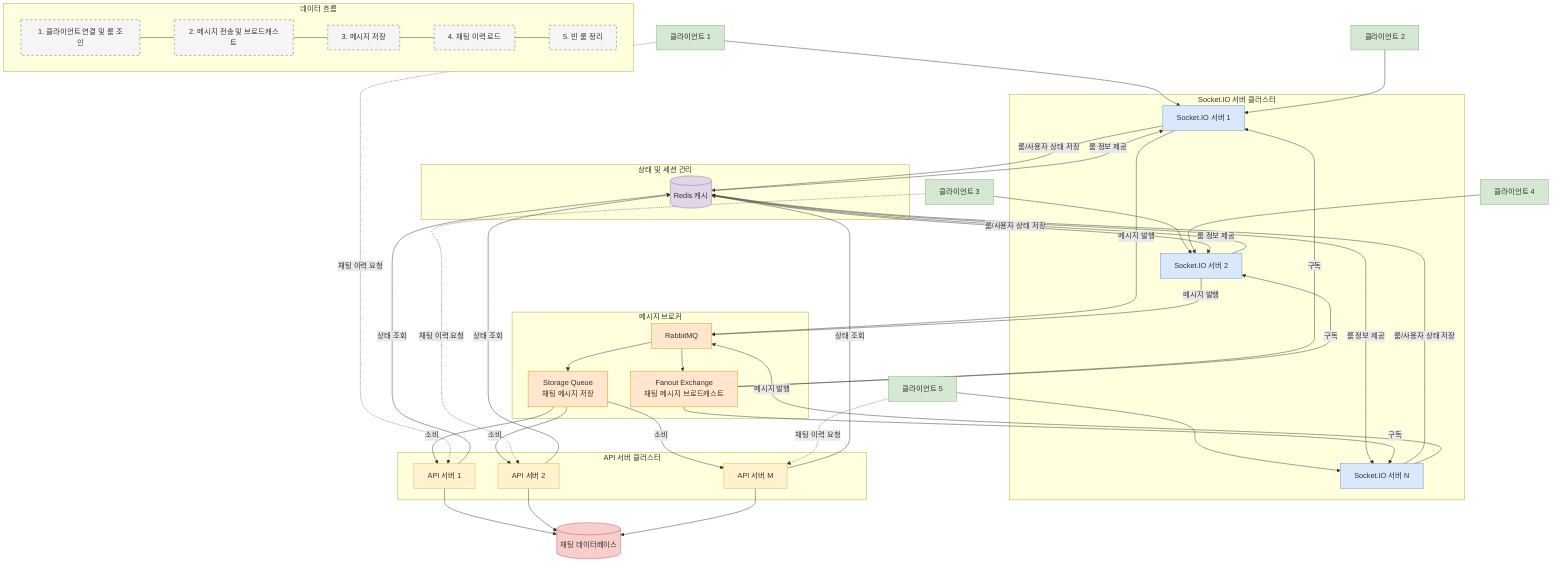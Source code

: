 graph TD
%% 클라이언트
    Client1[클라이언트 1] --> Socket1
    Client2[클라이언트 2] --> Socket1
    Client3[클라이언트 3] --> Socket2
    Client4[클라이언트 4] --> Socket2
    Client5[클라이언트 5] --> SocketN

%% 소켓 서버
    subgraph "Socket.IO 서버 클러스터"
        Socket1[Socket.IO 서버 1]
        Socket2[Socket.IO 서버 2]
        SocketN[Socket.IO 서버 N]
    end

%% Redis 상태 관리
    subgraph "상태 및 세션 관리"
        Redis[(Redis 캐시)]
        Redis -->|룸 정보 제공| Socket1
        Redis -->|룸 정보 제공| Socket2
        Redis -->|룸 정보 제공| SocketN
        Socket1 -->|룸/사용자 상태 저장| Redis
        Socket2 -->|룸/사용자 상태 저장| Redis
        SocketN -->|룸/사용자 상태 저장| Redis
    end

%% RabbitMQ 브로커
    Socket1 --> |메시지 발행| RabbitMQ
    Socket2 --> |메시지 발행| RabbitMQ
    SocketN --> |메시지 발행| RabbitMQ

    subgraph "메시지 브로커"
        RabbitMQ[RabbitMQ]
        RabbitMQ --> FanoutExchange[Fanout Exchange\n채팅 메시지 브로드캐스트]
        RabbitMQ --> StorageQueue[Storage Queue\n채팅 메시지 저장]
    end

%% 메시지 브로드캐스트
    FanoutExchange --> |구독| Socket1
    FanoutExchange --> |구독| Socket2
    FanoutExchange --> |구독| SocketN

%% 메시지 저장
    StorageQueue --> |소비| API1
    StorageQueue --> |소비| API2
    StorageQueue --> |소비| APIm

%% API 서버
    subgraph "API 서버 클러스터"
        API1[API 서버 1]
        API2[API 서버 2]
        APIm[API 서버 M]
    end

%% API 서버와 Redis
    API1 -->|상태 조회| Redis
    API2 -->|상태 조회| Redis
    APIm -->|상태 조회| Redis

%% 클라이언트 채팅 이력 요청
    Client1 -.->|채팅 이력 요청| API1
    Client3 -.->|채팅 이력 요청| API2
    Client5 -.->|채팅 이력 요청| APIm

%% 데이터베이스
    API1 --> DB[(채팅 데이터베이스)]
    API2 --> DB
    APIm --> DB

%% 데이터 흐름 표시
    subgraph "데이터 흐름"
        flow1[1. 클라이언트 연결 및 룸 조인]
        flow2[2. 메시지 전송 및 브로드캐스트]
        flow3[3. 메시지 저장]
        flow4[4. 채팅 이력 로드]
        flow5[5. 빈 룸 정리]
    end

    flow1 --- flow2
    flow2 --- flow3
    flow3 --- flow4
    flow4 --- flow5

    classDef client fill:#D5E8D4,stroke:#82B366;
    classDef socketio fill:#DAE8FC,stroke:#6C8EBF;
    classDef rabbitmq fill:#FFE6CC,stroke:#D79B00;
    classDef api fill:#FFF2CC,stroke:#D6B656;
    classDef database fill:#F8CECC,stroke:#B85450;
    classDef redis fill:#E1D5E7,stroke:#9673A6;
    classDef flow fill:#F5F5F5,stroke:#666666,stroke-dasharray: 5 5;

    class Client1,Client2,Client3,Client4,Client5 client;
    class Socket1,Socket2,SocketN socketio;
    class RabbitMQ,FanoutExchange,StorageQueue rabbitmq;
    class API1,API2,APIm api;
    class DB database;
    class Redis redis;
    class flow1,flow2,flow3,flow4,flow5 flow;